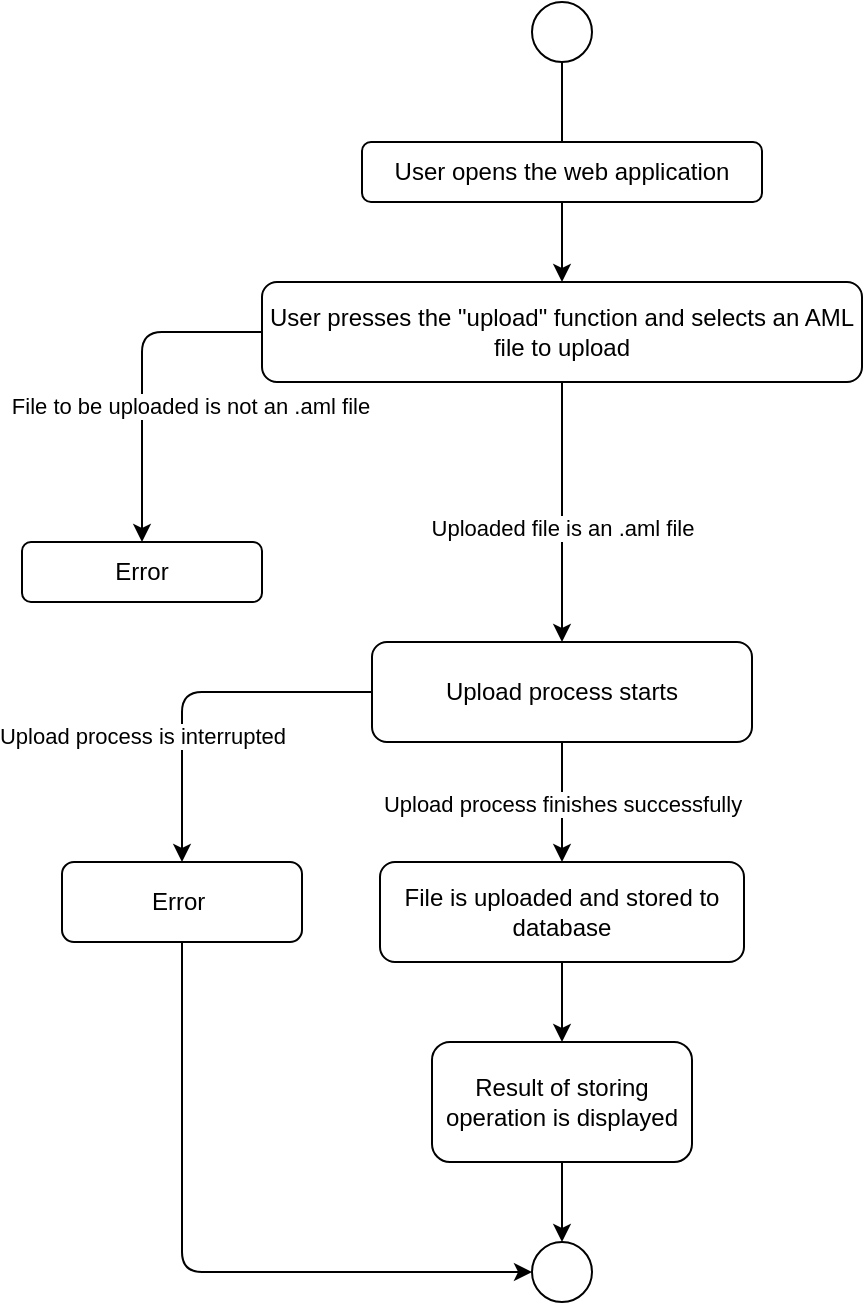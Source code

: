 <mxfile version="13.8.1" type="device" pages="5"><diagram id="QblB50gzP2VDroTkUEsI" name="Upload"><mxGraphModel dx="2062" dy="1122" grid="1" gridSize="10" guides="1" tooltips="1" connect="1" arrows="1" fold="1" page="1" pageScale="1" pageWidth="850" pageHeight="1100" math="0" shadow="0"><root><mxCell id="bCoesJaGyymvz5lcw4OA-0"/><mxCell id="bCoesJaGyymvz5lcw4OA-1" parent="bCoesJaGyymvz5lcw4OA-0"/><mxCell id="nBS0131_76LVm30iGsMd-0" value="" style="ellipse;whiteSpace=wrap;html=1;aspect=fixed;" vertex="1" parent="bCoesJaGyymvz5lcw4OA-1"><mxGeometry x="405" y="20" width="30" height="30" as="geometry"/></mxCell><mxCell id="nBS0131_76LVm30iGsMd-1" value="" style="endArrow=classic;html=1;exitX=0.5;exitY=1;exitDx=0;exitDy=0;" edge="1" parent="bCoesJaGyymvz5lcw4OA-1" source="nBS0131_76LVm30iGsMd-0"><mxGeometry width="50" height="50" relative="1" as="geometry"><mxPoint x="400" y="600" as="sourcePoint"/><mxPoint x="420" y="110" as="targetPoint"/></mxGeometry></mxCell><mxCell id="nBS0131_76LVm30iGsMd-2" value="User opens the web application" style="rounded=1;whiteSpace=wrap;html=1;" vertex="1" parent="bCoesJaGyymvz5lcw4OA-1"><mxGeometry x="320" y="90" width="200" height="30" as="geometry"/></mxCell><mxCell id="nBS0131_76LVm30iGsMd-3" value="" style="endArrow=classic;html=1;exitX=0.5;exitY=1;exitDx=0;exitDy=0;" edge="1" parent="bCoesJaGyymvz5lcw4OA-1" source="nBS0131_76LVm30iGsMd-2"><mxGeometry width="50" height="50" relative="1" as="geometry"><mxPoint x="400" y="600" as="sourcePoint"/><mxPoint x="420" y="160" as="targetPoint"/></mxGeometry></mxCell><mxCell id="nBS0131_76LVm30iGsMd-4" value="User presses the &quot;upload&quot; function and selects an AML file to upload" style="rounded=1;whiteSpace=wrap;html=1;" vertex="1" parent="bCoesJaGyymvz5lcw4OA-1"><mxGeometry x="270" y="160" width="300" height="50" as="geometry"/></mxCell><mxCell id="nBS0131_76LVm30iGsMd-5" value="" style="endArrow=classic;html=1;exitX=0;exitY=0.5;exitDx=0;exitDy=0;entryX=0.5;entryY=0;entryDx=0;entryDy=0;" edge="1" parent="bCoesJaGyymvz5lcw4OA-1" source="nBS0131_76LVm30iGsMd-4" target="nBS0131_76LVm30iGsMd-7"><mxGeometry width="50" height="50" relative="1" as="geometry"><mxPoint x="345" y="210" as="sourcePoint"/><mxPoint x="210" y="320" as="targetPoint"/><Array as="points"><mxPoint x="210" y="185"/></Array></mxGeometry></mxCell><mxCell id="nBS0131_76LVm30iGsMd-6" value="File to be uploaded is not an .aml file" style="edgeLabel;html=1;align=center;verticalAlign=middle;resizable=0;points=[];" vertex="1" connectable="0" parent="nBS0131_76LVm30iGsMd-5"><mxGeometry x="0.372" y="-2" relative="1" as="geometry"><mxPoint x="25.81" y="-16.73" as="offset"/></mxGeometry></mxCell><mxCell id="nBS0131_76LVm30iGsMd-7" value="Error" style="rounded=1;whiteSpace=wrap;html=1;" vertex="1" parent="bCoesJaGyymvz5lcw4OA-1"><mxGeometry x="150" y="290" width="120" height="30" as="geometry"/></mxCell><mxCell id="nBS0131_76LVm30iGsMd-8" value="" style="endArrow=classic;html=1;exitX=0.5;exitY=1;exitDx=0;exitDy=0;entryX=0.5;entryY=0;entryDx=0;entryDy=0;" edge="1" parent="bCoesJaGyymvz5lcw4OA-1" source="nBS0131_76LVm30iGsMd-4" target="nBS0131_76LVm30iGsMd-10"><mxGeometry width="50" height="50" relative="1" as="geometry"><mxPoint x="400" y="590" as="sourcePoint"/><mxPoint x="420" y="350" as="targetPoint"/></mxGeometry></mxCell><mxCell id="nBS0131_76LVm30iGsMd-9" value="Uploaded file is an .aml file" style="edgeLabel;html=1;align=center;verticalAlign=middle;resizable=0;points=[];" vertex="1" connectable="0" parent="nBS0131_76LVm30iGsMd-8"><mxGeometry x="0.443" y="-3" relative="1" as="geometry"><mxPoint x="3" y="-21" as="offset"/></mxGeometry></mxCell><mxCell id="nBS0131_76LVm30iGsMd-10" value="Upload process starts" style="rounded=1;whiteSpace=wrap;html=1;" vertex="1" parent="bCoesJaGyymvz5lcw4OA-1"><mxGeometry x="325" y="340" width="190" height="50" as="geometry"/></mxCell><mxCell id="nBS0131_76LVm30iGsMd-11" value="" style="endArrow=classic;html=1;exitX=0;exitY=0.5;exitDx=0;exitDy=0;entryX=0.5;entryY=0;entryDx=0;entryDy=0;" edge="1" parent="bCoesJaGyymvz5lcw4OA-1" source="nBS0131_76LVm30iGsMd-10" target="nBS0131_76LVm30iGsMd-13"><mxGeometry width="50" height="50" relative="1" as="geometry"><mxPoint x="400" y="480" as="sourcePoint"/><mxPoint x="290" y="480" as="targetPoint"/><Array as="points"><mxPoint x="230" y="365"/></Array></mxGeometry></mxCell><mxCell id="nBS0131_76LVm30iGsMd-12" value="Upload process is interrupted" style="edgeLabel;html=1;align=center;verticalAlign=middle;resizable=0;points=[];" vertex="1" connectable="0" parent="nBS0131_76LVm30iGsMd-11"><mxGeometry x="0.502" y="1" relative="1" as="geometry"><mxPoint x="-21" y="-18.49" as="offset"/></mxGeometry></mxCell><mxCell id="nBS0131_76LVm30iGsMd-13" value="Error&amp;nbsp;" style="rounded=1;whiteSpace=wrap;html=1;" vertex="1" parent="bCoesJaGyymvz5lcw4OA-1"><mxGeometry x="170" y="450" width="120" height="40" as="geometry"/></mxCell><mxCell id="nBS0131_76LVm30iGsMd-14" value="" style="endArrow=classic;html=1;exitX=0.5;exitY=1;exitDx=0;exitDy=0;entryX=0.5;entryY=0;entryDx=0;entryDy=0;" edge="1" parent="bCoesJaGyymvz5lcw4OA-1" source="nBS0131_76LVm30iGsMd-10" target="nBS0131_76LVm30iGsMd-16"><mxGeometry width="50" height="50" relative="1" as="geometry"><mxPoint x="400" y="470" as="sourcePoint"/><mxPoint x="420" y="470" as="targetPoint"/></mxGeometry></mxCell><mxCell id="nBS0131_76LVm30iGsMd-15" value="Upload process finishes successfully" style="edgeLabel;html=1;align=center;verticalAlign=middle;resizable=0;points=[];" vertex="1" connectable="0" parent="nBS0131_76LVm30iGsMd-14"><mxGeometry x="0.575" relative="1" as="geometry"><mxPoint y="-17" as="offset"/></mxGeometry></mxCell><mxCell id="nBS0131_76LVm30iGsMd-16" value="File is uploaded and stored to database" style="rounded=1;whiteSpace=wrap;html=1;" vertex="1" parent="bCoesJaGyymvz5lcw4OA-1"><mxGeometry x="329" y="450" width="182" height="50" as="geometry"/></mxCell><mxCell id="nBS0131_76LVm30iGsMd-17" value="" style="ellipse;whiteSpace=wrap;html=1;aspect=fixed;" vertex="1" parent="bCoesJaGyymvz5lcw4OA-1"><mxGeometry x="405" y="640" width="30" height="30" as="geometry"/></mxCell><mxCell id="nBS0131_76LVm30iGsMd-18" value="" style="endArrow=classic;html=1;entryX=0.5;entryY=0;entryDx=0;entryDy=0;exitX=0.5;exitY=1;exitDx=0;exitDy=0;" edge="1" parent="bCoesJaGyymvz5lcw4OA-1" source="nBS0131_76LVm30iGsMd-16" target="2IuAMA61cSOe6uI3YI4h-0"><mxGeometry width="50" height="50" relative="1" as="geometry"><mxPoint x="400" y="470" as="sourcePoint"/><mxPoint x="450" y="420" as="targetPoint"/></mxGeometry></mxCell><mxCell id="nBS0131_76LVm30iGsMd-19" value="" style="endArrow=classic;html=1;exitX=0.5;exitY=1;exitDx=0;exitDy=0;entryX=0;entryY=0.5;entryDx=0;entryDy=0;" edge="1" parent="bCoesJaGyymvz5lcw4OA-1" source="nBS0131_76LVm30iGsMd-13" target="nBS0131_76LVm30iGsMd-17"><mxGeometry width="50" height="50" relative="1" as="geometry"><mxPoint x="400" y="470" as="sourcePoint"/><mxPoint x="450" y="420" as="targetPoint"/><Array as="points"><mxPoint x="230" y="655"/></Array></mxGeometry></mxCell><mxCell id="2IuAMA61cSOe6uI3YI4h-0" value="Result of storing operation is displayed" style="rounded=1;whiteSpace=wrap;html=1;" vertex="1" parent="bCoesJaGyymvz5lcw4OA-1"><mxGeometry x="355" y="540" width="130" height="60" as="geometry"/></mxCell><mxCell id="2IuAMA61cSOe6uI3YI4h-1" value="" style="endArrow=classic;html=1;exitX=0.5;exitY=1;exitDx=0;exitDy=0;entryX=0.5;entryY=0;entryDx=0;entryDy=0;" edge="1" parent="bCoesJaGyymvz5lcw4OA-1" source="2IuAMA61cSOe6uI3YI4h-0" target="nBS0131_76LVm30iGsMd-17"><mxGeometry width="50" height="50" relative="1" as="geometry"><mxPoint x="400" y="500" as="sourcePoint"/><mxPoint x="450" y="450" as="targetPoint"/></mxGeometry></mxCell></root></mxGraphModel></diagram><diagram id="zWYCKtbYff1-IFa2ipEL" name="Search"><mxGraphModel dx="1718" dy="935" grid="1" gridSize="10" guides="1" tooltips="1" connect="1" arrows="1" fold="1" page="1" pageScale="1" pageWidth="850" pageHeight="1100" math="0" shadow="0"><root><mxCell id="0"/><mxCell id="1" parent="0"/><mxCell id="rAhz2WQ51i1H5vEFmSAV-1" value="" style="ellipse;whiteSpace=wrap;html=1;aspect=fixed;" vertex="1" parent="1"><mxGeometry x="405" y="20" width="30" height="30" as="geometry"/></mxCell><mxCell id="rAhz2WQ51i1H5vEFmSAV-2" value="" style="endArrow=classic;html=1;exitX=0.5;exitY=1;exitDx=0;exitDy=0;" edge="1" parent="1" source="rAhz2WQ51i1H5vEFmSAV-1"><mxGeometry width="50" height="50" relative="1" as="geometry"><mxPoint x="400" y="600" as="sourcePoint"/><mxPoint x="420" y="110" as="targetPoint"/></mxGeometry></mxCell><mxCell id="rAhz2WQ51i1H5vEFmSAV-3" value="User opens the web application" style="rounded=1;whiteSpace=wrap;html=1;" vertex="1" parent="1"><mxGeometry x="320" y="90" width="200" height="30" as="geometry"/></mxCell><mxCell id="rAhz2WQ51i1H5vEFmSAV-4" value="" style="endArrow=classic;html=1;exitX=0.5;exitY=1;exitDx=0;exitDy=0;" edge="1" parent="1" source="rAhz2WQ51i1H5vEFmSAV-3"><mxGeometry width="50" height="50" relative="1" as="geometry"><mxPoint x="400" y="600" as="sourcePoint"/><mxPoint x="420" y="160" as="targetPoint"/></mxGeometry></mxCell><mxCell id="rAhz2WQ51i1H5vEFmSAV-5" value="User enters an ID into the search bar" style="rounded=1;whiteSpace=wrap;html=1;" vertex="1" parent="1"><mxGeometry x="310" y="160" width="220" height="30" as="geometry"/></mxCell><mxCell id="rAhz2WQ51i1H5vEFmSAV-10" value="" style="endArrow=classic;html=1;exitX=0;exitY=0.5;exitDx=0;exitDy=0;entryX=0.5;entryY=0;entryDx=0;entryDy=0;" edge="1" parent="1" source="rAhz2WQ51i1H5vEFmSAV-5" target="rAhz2WQ51i1H5vEFmSAV-13"><mxGeometry width="50" height="50" relative="1" as="geometry"><mxPoint x="345" y="210" as="sourcePoint"/><mxPoint x="210" y="320" as="targetPoint"/><Array as="points"><mxPoint x="210" y="175"/></Array></mxGeometry></mxCell><mxCell id="rAhz2WQ51i1H5vEFmSAV-11" value="No AML file with this ID &lt;br&gt;exists in the database" style="edgeLabel;html=1;align=center;verticalAlign=middle;resizable=0;points=[];" vertex="1" connectable="0" parent="rAhz2WQ51i1H5vEFmSAV-10"><mxGeometry x="0.372" y="-2" relative="1" as="geometry"><mxPoint x="2.0" y="-16.73" as="offset"/></mxGeometry></mxCell><mxCell id="rAhz2WQ51i1H5vEFmSAV-13" value="Search result is empty" style="rounded=1;whiteSpace=wrap;html=1;" vertex="1" parent="1"><mxGeometry x="150" y="290" width="120" height="30" as="geometry"/></mxCell><mxCell id="rAhz2WQ51i1H5vEFmSAV-14" value="" style="endArrow=classic;html=1;exitX=0.5;exitY=1;exitDx=0;exitDy=0;entryX=0.5;entryY=0;entryDx=0;entryDy=0;" edge="1" parent="1" source="rAhz2WQ51i1H5vEFmSAV-5" target="rAhz2WQ51i1H5vEFmSAV-16"><mxGeometry width="50" height="50" relative="1" as="geometry"><mxPoint x="400" y="590" as="sourcePoint"/><mxPoint x="420" y="350" as="targetPoint"/></mxGeometry></mxCell><mxCell id="rAhz2WQ51i1H5vEFmSAV-15" value="AML file/s with this ID is found&amp;nbsp;&lt;br&gt;in the database" style="edgeLabel;html=1;align=center;verticalAlign=middle;resizable=0;points=[];" vertex="1" connectable="0" parent="rAhz2WQ51i1H5vEFmSAV-14"><mxGeometry x="0.443" y="-3" relative="1" as="geometry"><mxPoint x="3" y="-48.33" as="offset"/></mxGeometry></mxCell><mxCell id="rAhz2WQ51i1H5vEFmSAV-16" value="Search result displays basic information about the found file/s" style="rounded=1;whiteSpace=wrap;html=1;" vertex="1" parent="1"><mxGeometry x="325" y="340" width="190" height="50" as="geometry"/></mxCell><mxCell id="rAhz2WQ51i1H5vEFmSAV-19" value="" style="endArrow=classic;html=1;exitX=0;exitY=0.5;exitDx=0;exitDy=0;entryX=0.5;entryY=0;entryDx=0;entryDy=0;" edge="1" parent="1" source="rAhz2WQ51i1H5vEFmSAV-16" target="rAhz2WQ51i1H5vEFmSAV-22"><mxGeometry width="50" height="50" relative="1" as="geometry"><mxPoint x="400" y="480" as="sourcePoint"/><mxPoint x="290" y="480" as="targetPoint"/><Array as="points"><mxPoint x="230" y="365"/></Array></mxGeometry></mxCell><mxCell id="rAhz2WQ51i1H5vEFmSAV-21" value="User chooses to view/edit file content&amp;nbsp;" style="edgeLabel;html=1;align=center;verticalAlign=middle;resizable=0;points=[];" vertex="1" connectable="0" parent="rAhz2WQ51i1H5vEFmSAV-19"><mxGeometry x="0.502" y="1" relative="1" as="geometry"><mxPoint x="-11" y="5.0" as="offset"/></mxGeometry></mxCell><mxCell id="rAhz2WQ51i1H5vEFmSAV-22" value="Editing view of the chosen file is opened" style="rounded=1;whiteSpace=wrap;html=1;" vertex="1" parent="1"><mxGeometry x="170" y="450" width="120" height="40" as="geometry"/></mxCell><mxCell id="rAhz2WQ51i1H5vEFmSAV-28" value="" style="ellipse;whiteSpace=wrap;html=1;aspect=fixed;" vertex="1" parent="1"><mxGeometry x="405" y="510" width="30" height="30" as="geometry"/></mxCell><mxCell id="rAhz2WQ51i1H5vEFmSAV-29" value="" style="endArrow=classic;html=1;entryX=0.5;entryY=0;entryDx=0;entryDy=0;exitX=0.5;exitY=1;exitDx=0;exitDy=0;" edge="1" parent="1" source="rAhz2WQ51i1H5vEFmSAV-16" target="rAhz2WQ51i1H5vEFmSAV-28"><mxGeometry width="50" height="50" relative="1" as="geometry"><mxPoint x="420" y="500" as="sourcePoint"/><mxPoint x="450" y="420" as="targetPoint"/></mxGeometry></mxCell><mxCell id="rAhz2WQ51i1H5vEFmSAV-30" value="" style="endArrow=classic;html=1;exitX=0.5;exitY=1;exitDx=0;exitDy=0;entryX=0;entryY=0.5;entryDx=0;entryDy=0;" edge="1" parent="1" source="rAhz2WQ51i1H5vEFmSAV-22" target="rAhz2WQ51i1H5vEFmSAV-28"><mxGeometry width="50" height="50" relative="1" as="geometry"><mxPoint x="400" y="470" as="sourcePoint"/><mxPoint x="450" y="420" as="targetPoint"/><Array as="points"><mxPoint x="230" y="525"/></Array></mxGeometry></mxCell></root></mxGraphModel></diagram><diagram id="KhWuVSaKpvGSyxSG4uHW" name="Edit"><mxGraphModel dx="2062" dy="1122" grid="1" gridSize="10" guides="1" tooltips="1" connect="1" arrows="1" fold="1" page="1" pageScale="1" pageWidth="850" pageHeight="1100" math="0" shadow="0"><root><mxCell id="yAI3gQiBTokKuK7Dn2Uf-0"/><mxCell id="yAI3gQiBTokKuK7Dn2Uf-1" parent="yAI3gQiBTokKuK7Dn2Uf-0"/><mxCell id="yAI3gQiBTokKuK7Dn2Uf-2" value="" style="ellipse;whiteSpace=wrap;html=1;aspect=fixed;" vertex="1" parent="yAI3gQiBTokKuK7Dn2Uf-1"><mxGeometry x="405" y="20" width="30" height="30" as="geometry"/></mxCell><mxCell id="yAI3gQiBTokKuK7Dn2Uf-3" value="" style="endArrow=classic;html=1;exitX=0.5;exitY=1;exitDx=0;exitDy=0;" edge="1" parent="yAI3gQiBTokKuK7Dn2Uf-1" source="yAI3gQiBTokKuK7Dn2Uf-2"><mxGeometry width="50" height="50" relative="1" as="geometry"><mxPoint x="400" y="600" as="sourcePoint"/><mxPoint x="420" y="110" as="targetPoint"/></mxGeometry></mxCell><mxCell id="yAI3gQiBTokKuK7Dn2Uf-4" value="User opens the web application" style="rounded=1;whiteSpace=wrap;html=1;" vertex="1" parent="yAI3gQiBTokKuK7Dn2Uf-1"><mxGeometry x="320" y="90" width="200" height="30" as="geometry"/></mxCell><mxCell id="yAI3gQiBTokKuK7Dn2Uf-5" value="" style="endArrow=classic;html=1;exitX=0.5;exitY=1;exitDx=0;exitDy=0;" edge="1" parent="yAI3gQiBTokKuK7Dn2Uf-1" source="yAI3gQiBTokKuK7Dn2Uf-4"><mxGeometry width="50" height="50" relative="1" as="geometry"><mxPoint x="400" y="600" as="sourcePoint"/><mxPoint x="420" y="160" as="targetPoint"/></mxGeometry></mxCell><mxCell id="yAI3gQiBTokKuK7Dn2Uf-6" value="User presses the &quot;Edit&quot; function of an existing&lt;br&gt;AML document" style="rounded=1;whiteSpace=wrap;html=1;" vertex="1" parent="yAI3gQiBTokKuK7Dn2Uf-1"><mxGeometry x="270" y="160" width="300" height="50" as="geometry"/></mxCell><mxCell id="yAI3gQiBTokKuK7Dn2Uf-10" value="" style="endArrow=classic;html=1;exitX=0.5;exitY=1;exitDx=0;exitDy=0;entryX=0.5;entryY=0;entryDx=0;entryDy=0;" edge="1" parent="yAI3gQiBTokKuK7Dn2Uf-1" source="yAI3gQiBTokKuK7Dn2Uf-6" target="yAI3gQiBTokKuK7Dn2Uf-12"><mxGeometry width="50" height="50" relative="1" as="geometry"><mxPoint x="400" y="590" as="sourcePoint"/><mxPoint x="420" y="350" as="targetPoint"/></mxGeometry></mxCell><mxCell id="yAI3gQiBTokKuK7Dn2Uf-12" value="Content of the file is loaded into a text area. Content is formatted in Pretty Print XML" style="rounded=1;whiteSpace=wrap;html=1;" vertex="1" parent="yAI3gQiBTokKuK7Dn2Uf-1"><mxGeometry x="295" y="260" width="250" height="50" as="geometry"/></mxCell><mxCell id="yAI3gQiBTokKuK7Dn2Uf-16" value="" style="endArrow=classic;html=1;exitX=0.5;exitY=1;exitDx=0;exitDy=0;entryX=0.5;entryY=0;entryDx=0;entryDy=0;" edge="1" parent="yAI3gQiBTokKuK7Dn2Uf-1" source="yAI3gQiBTokKuK7Dn2Uf-12" target="yAI3gQiBTokKuK7Dn2Uf-18"><mxGeometry width="50" height="50" relative="1" as="geometry"><mxPoint x="400" y="470" as="sourcePoint"/><mxPoint x="420" y="470" as="targetPoint"/></mxGeometry></mxCell><mxCell id="yAI3gQiBTokKuK7Dn2Uf-18" value="User can make any changes to the document in the text area." style="rounded=1;whiteSpace=wrap;html=1;" vertex="1" parent="yAI3gQiBTokKuK7Dn2Uf-1"><mxGeometry x="320" y="360" width="200" height="50" as="geometry"/></mxCell><mxCell id="yAI3gQiBTokKuK7Dn2Uf-19" value="" style="ellipse;whiteSpace=wrap;html=1;aspect=fixed;" vertex="1" parent="yAI3gQiBTokKuK7Dn2Uf-1"><mxGeometry x="405" y="660" width="30" height="30" as="geometry"/></mxCell><mxCell id="yAI3gQiBTokKuK7Dn2Uf-20" value="" style="endArrow=classic;html=1;exitX=0.5;exitY=1;exitDx=0;exitDy=0;entryX=0.5;entryY=0;entryDx=0;entryDy=0;" edge="1" parent="yAI3gQiBTokKuK7Dn2Uf-1" source="yAI3gQiBTokKuK7Dn2Uf-18" target="lMfOy883f0gtDGl48X7I-5"><mxGeometry width="50" height="50" relative="1" as="geometry"><mxPoint x="400" y="470" as="sourcePoint"/><mxPoint x="420" y="540" as="targetPoint"/></mxGeometry></mxCell><mxCell id="lMfOy883f0gtDGl48X7I-3" value="User discards his changes" style="edgeLabel;html=1;align=center;verticalAlign=middle;resizable=0;points=[];" vertex="1" connectable="0" parent="yAI3gQiBTokKuK7Dn2Uf-20"><mxGeometry x="-0.421" y="-1" relative="1" as="geometry"><mxPoint x="1" y="22" as="offset"/></mxGeometry></mxCell><mxCell id="lMfOy883f0gtDGl48X7I-0" value="" style="endArrow=classic;html=1;exitX=0;exitY=0.5;exitDx=0;exitDy=0;" edge="1" parent="yAI3gQiBTokKuK7Dn2Uf-1" source="yAI3gQiBTokKuK7Dn2Uf-18" target="lMfOy883f0gtDGl48X7I-1"><mxGeometry width="50" height="50" relative="1" as="geometry"><mxPoint x="400" y="390" as="sourcePoint"/><mxPoint x="280" y="440" as="targetPoint"/><Array as="points"><mxPoint x="248" y="385"/></Array></mxGeometry></mxCell><mxCell id="lMfOy883f0gtDGl48X7I-2" value="&lt;span style=&quot;font-size: 12px ; background-color: rgb(248 , 249 , 250)&quot;&gt;User saves his changes&lt;/span&gt;" style="edgeLabel;html=1;align=center;verticalAlign=middle;resizable=0;points=[];" vertex="1" connectable="0" parent="lMfOy883f0gtDGl48X7I-0"><mxGeometry x="0.355" y="-1" relative="1" as="geometry"><mxPoint y="-8.68" as="offset"/></mxGeometry></mxCell><mxCell id="lMfOy883f0gtDGl48X7I-1" value="Changed file is saved to database" style="rounded=1;whiteSpace=wrap;html=1;" vertex="1" parent="yAI3gQiBTokKuK7Dn2Uf-1"><mxGeometry x="175" y="480" width="145" height="50" as="geometry"/></mxCell><mxCell id="lMfOy883f0gtDGl48X7I-5" value="Text area can be closed" style="rounded=1;whiteSpace=wrap;html=1;" vertex="1" parent="yAI3gQiBTokKuK7Dn2Uf-1"><mxGeometry x="360" y="560" width="120" height="40" as="geometry"/></mxCell><mxCell id="lMfOy883f0gtDGl48X7I-7" value="" style="endArrow=classic;html=1;exitX=0.5;exitY=1;exitDx=0;exitDy=0;entryX=0.5;entryY=0;entryDx=0;entryDy=0;" edge="1" parent="yAI3gQiBTokKuK7Dn2Uf-1" source="lMfOy883f0gtDGl48X7I-5" target="yAI3gQiBTokKuK7Dn2Uf-19"><mxGeometry width="50" height="50" relative="1" as="geometry"><mxPoint x="400" y="370" as="sourcePoint"/><mxPoint x="450" y="320" as="targetPoint"/></mxGeometry></mxCell><mxCell id="lMfOy883f0gtDGl48X7I-8" value="" style="endArrow=classic;html=1;exitX=0.5;exitY=1;exitDx=0;exitDy=0;entryX=0;entryY=0.5;entryDx=0;entryDy=0;" edge="1" parent="yAI3gQiBTokKuK7Dn2Uf-1" source="lMfOy883f0gtDGl48X7I-1" target="lMfOy883f0gtDGl48X7I-5"><mxGeometry width="50" height="50" relative="1" as="geometry"><mxPoint x="400" y="370" as="sourcePoint"/><mxPoint x="450" y="320" as="targetPoint"/><Array as="points"><mxPoint x="248" y="580"/></Array></mxGeometry></mxCell></root></mxGraphModel></diagram><diagram id="IMmM-YBYDUWECEkT-kr3" name="Download"><mxGraphModel dx="2062" dy="1122" grid="1" gridSize="10" guides="1" tooltips="1" connect="1" arrows="1" fold="1" page="1" pageScale="1" pageWidth="850" pageHeight="1100" math="0" shadow="0"><root><mxCell id="AbexrFKHcj5DVIRRoBYX-0"/><mxCell id="AbexrFKHcj5DVIRRoBYX-1" parent="AbexrFKHcj5DVIRRoBYX-0"/><mxCell id="AbexrFKHcj5DVIRRoBYX-2" value="" style="ellipse;whiteSpace=wrap;html=1;aspect=fixed;" vertex="1" parent="AbexrFKHcj5DVIRRoBYX-1"><mxGeometry x="405" y="20" width="30" height="30" as="geometry"/></mxCell><mxCell id="AbexrFKHcj5DVIRRoBYX-3" value="" style="endArrow=classic;html=1;exitX=0.5;exitY=1;exitDx=0;exitDy=0;" edge="1" parent="AbexrFKHcj5DVIRRoBYX-1" source="AbexrFKHcj5DVIRRoBYX-2"><mxGeometry width="50" height="50" relative="1" as="geometry"><mxPoint x="400" y="600" as="sourcePoint"/><mxPoint x="420" y="110" as="targetPoint"/></mxGeometry></mxCell><mxCell id="AbexrFKHcj5DVIRRoBYX-4" value="User opens the web application" style="rounded=1;whiteSpace=wrap;html=1;" vertex="1" parent="AbexrFKHcj5DVIRRoBYX-1"><mxGeometry x="320" y="90" width="200" height="30" as="geometry"/></mxCell><mxCell id="AbexrFKHcj5DVIRRoBYX-5" value="" style="endArrow=classic;html=1;exitX=0.5;exitY=1;exitDx=0;exitDy=0;" edge="1" parent="AbexrFKHcj5DVIRRoBYX-1" source="AbexrFKHcj5DVIRRoBYX-4"><mxGeometry width="50" height="50" relative="1" as="geometry"><mxPoint x="400" y="600" as="sourcePoint"/><mxPoint x="420" y="160" as="targetPoint"/></mxGeometry></mxCell><mxCell id="AbexrFKHcj5DVIRRoBYX-6" value="User uses the download function on an existing AML document" style="rounded=1;whiteSpace=wrap;html=1;" vertex="1" parent="AbexrFKHcj5DVIRRoBYX-1"><mxGeometry x="310" y="160" width="220" height="30" as="geometry"/></mxCell><mxCell id="AbexrFKHcj5DVIRRoBYX-10" value="" style="endArrow=classic;html=1;exitX=0.5;exitY=1;exitDx=0;exitDy=0;entryX=0.5;entryY=0;entryDx=0;entryDy=0;" edge="1" parent="AbexrFKHcj5DVIRRoBYX-1" source="AbexrFKHcj5DVIRRoBYX-6" target="AbexrFKHcj5DVIRRoBYX-12"><mxGeometry width="50" height="50" relative="1" as="geometry"><mxPoint x="400" y="590" as="sourcePoint"/><mxPoint x="420" y="350" as="targetPoint"/></mxGeometry></mxCell><mxCell id="AbexrFKHcj5DVIRRoBYX-12" value="Download process for the .aml file starts in the browser" style="rounded=1;whiteSpace=wrap;html=1;" vertex="1" parent="AbexrFKHcj5DVIRRoBYX-1"><mxGeometry x="325" y="240" width="190" height="50" as="geometry"/></mxCell><mxCell id="AbexrFKHcj5DVIRRoBYX-13" value="" style="endArrow=classic;html=1;exitX=0;exitY=0.5;exitDx=0;exitDy=0;entryX=0.5;entryY=0;entryDx=0;entryDy=0;" edge="1" parent="AbexrFKHcj5DVIRRoBYX-1" source="AbexrFKHcj5DVIRRoBYX-12" target="AbexrFKHcj5DVIRRoBYX-15"><mxGeometry width="50" height="50" relative="1" as="geometry"><mxPoint x="400" y="480" as="sourcePoint"/><mxPoint x="290" y="480" as="targetPoint"/><Array as="points"><mxPoint x="230" y="265"/></Array></mxGeometry></mxCell><mxCell id="AbexrFKHcj5DVIRRoBYX-14" value="User chooses to interrupt the&lt;br&gt;download process&amp;nbsp;" style="edgeLabel;html=1;align=center;verticalAlign=middle;resizable=0;points=[];" vertex="1" connectable="0" parent="AbexrFKHcj5DVIRRoBYX-13"><mxGeometry x="0.502" y="1" relative="1" as="geometry"><mxPoint x="-1" y="5" as="offset"/></mxGeometry></mxCell><mxCell id="AbexrFKHcj5DVIRRoBYX-15" value="Editing view of the chosen file is opened" style="rounded=1;whiteSpace=wrap;html=1;" vertex="1" parent="AbexrFKHcj5DVIRRoBYX-1"><mxGeometry x="170" y="380" width="120" height="40" as="geometry"/></mxCell><mxCell id="AbexrFKHcj5DVIRRoBYX-16" value="" style="ellipse;whiteSpace=wrap;html=1;aspect=fixed;" vertex="1" parent="AbexrFKHcj5DVIRRoBYX-1"><mxGeometry x="405" y="480" width="30" height="30" as="geometry"/></mxCell><mxCell id="AbexrFKHcj5DVIRRoBYX-18" value="" style="endArrow=classic;html=1;exitX=0.5;exitY=1;exitDx=0;exitDy=0;entryX=0;entryY=0.5;entryDx=0;entryDy=0;" edge="1" parent="AbexrFKHcj5DVIRRoBYX-1" source="AbexrFKHcj5DVIRRoBYX-15" target="AbexrFKHcj5DVIRRoBYX-16"><mxGeometry width="50" height="50" relative="1" as="geometry"><mxPoint x="400" y="470" as="sourcePoint"/><mxPoint x="450" y="420" as="targetPoint"/><Array as="points"><mxPoint x="230" y="495"/></Array></mxGeometry></mxCell><mxCell id="6rKpPRx0x9MU6uwGBiUG-0" value="Download process finishes. File can be used locally by user." style="rounded=1;whiteSpace=wrap;html=1;" vertex="1" parent="AbexrFKHcj5DVIRRoBYX-1"><mxGeometry x="320" y="370" width="200" height="60" as="geometry"/></mxCell><mxCell id="6rKpPRx0x9MU6uwGBiUG-1" value="" style="endArrow=classic;html=1;exitX=0.5;exitY=1;exitDx=0;exitDy=0;entryX=0.5;entryY=0;entryDx=0;entryDy=0;" edge="1" parent="AbexrFKHcj5DVIRRoBYX-1" source="AbexrFKHcj5DVIRRoBYX-12" target="6rKpPRx0x9MU6uwGBiUG-0"><mxGeometry width="50" height="50" relative="1" as="geometry"><mxPoint x="400" y="270" as="sourcePoint"/><mxPoint x="450" y="220" as="targetPoint"/></mxGeometry></mxCell><mxCell id="6rKpPRx0x9MU6uwGBiUG-2" value="" style="endArrow=classic;html=1;exitX=0.5;exitY=1;exitDx=0;exitDy=0;entryX=0.5;entryY=0;entryDx=0;entryDy=0;" edge="1" parent="AbexrFKHcj5DVIRRoBYX-1" source="6rKpPRx0x9MU6uwGBiUG-0" target="AbexrFKHcj5DVIRRoBYX-16"><mxGeometry width="50" height="50" relative="1" as="geometry"><mxPoint x="400" y="270" as="sourcePoint"/><mxPoint x="450" y="220" as="targetPoint"/></mxGeometry></mxCell></root></mxGraphModel></diagram><diagram id="Ln44dIs-Km9X6qHdNT8X" name="Delete"><mxGraphModel dx="2062" dy="1122" grid="1" gridSize="10" guides="1" tooltips="1" connect="1" arrows="1" fold="1" page="1" pageScale="1" pageWidth="850" pageHeight="1100" math="0" shadow="0"><root><mxCell id="t7LAyWj7Yv2EKC46zr2v-0"/><mxCell id="t7LAyWj7Yv2EKC46zr2v-1" parent="t7LAyWj7Yv2EKC46zr2v-0"/><mxCell id="l8dFlP3V7-xbQoJoXcge-0" value="" style="ellipse;whiteSpace=wrap;html=1;aspect=fixed;" vertex="1" parent="t7LAyWj7Yv2EKC46zr2v-1"><mxGeometry x="405" y="20" width="30" height="30" as="geometry"/></mxCell><mxCell id="l8dFlP3V7-xbQoJoXcge-1" value="" style="endArrow=classic;html=1;exitX=0.5;exitY=1;exitDx=0;exitDy=0;" edge="1" parent="t7LAyWj7Yv2EKC46zr2v-1" source="l8dFlP3V7-xbQoJoXcge-0"><mxGeometry width="50" height="50" relative="1" as="geometry"><mxPoint x="400" y="600" as="sourcePoint"/><mxPoint x="420" y="110" as="targetPoint"/></mxGeometry></mxCell><mxCell id="l8dFlP3V7-xbQoJoXcge-2" value="User opens the web application" style="rounded=1;whiteSpace=wrap;html=1;" vertex="1" parent="t7LAyWj7Yv2EKC46zr2v-1"><mxGeometry x="320" y="90" width="200" height="30" as="geometry"/></mxCell><mxCell id="l8dFlP3V7-xbQoJoXcge-3" value="" style="endArrow=classic;html=1;exitX=0.5;exitY=1;exitDx=0;exitDy=0;" edge="1" parent="t7LAyWj7Yv2EKC46zr2v-1" source="l8dFlP3V7-xbQoJoXcge-2"><mxGeometry width="50" height="50" relative="1" as="geometry"><mxPoint x="400" y="600" as="sourcePoint"/><mxPoint x="420" y="160" as="targetPoint"/></mxGeometry></mxCell><mxCell id="l8dFlP3V7-xbQoJoXcge-4" value="User presses the &quot;Delete&quot;&amp;nbsp; function of an existing&lt;br&gt;AML document" style="rounded=1;whiteSpace=wrap;html=1;" vertex="1" parent="t7LAyWj7Yv2EKC46zr2v-1"><mxGeometry x="270" y="160" width="300" height="50" as="geometry"/></mxCell><mxCell id="l8dFlP3V7-xbQoJoXcge-5" value="" style="endArrow=classic;html=1;exitX=0.5;exitY=1;exitDx=0;exitDy=0;entryX=0.5;entryY=0;entryDx=0;entryDy=0;" edge="1" parent="t7LAyWj7Yv2EKC46zr2v-1" source="l8dFlP3V7-xbQoJoXcge-4" target="l8dFlP3V7-xbQoJoXcge-6"><mxGeometry width="50" height="50" relative="1" as="geometry"><mxPoint x="400" y="590" as="sourcePoint"/><mxPoint x="420" y="350" as="targetPoint"/></mxGeometry></mxCell><mxCell id="l8dFlP3V7-xbQoJoXcge-6" value="Confirmation dialog is opened" style="rounded=1;whiteSpace=wrap;html=1;" vertex="1" parent="t7LAyWj7Yv2EKC46zr2v-1"><mxGeometry x="295" y="260" width="250" height="50" as="geometry"/></mxCell><mxCell id="l8dFlP3V7-xbQoJoXcge-7" value="" style="endArrow=classic;html=1;exitX=1;exitY=0.5;exitDx=0;exitDy=0;entryX=1;entryY=0.5;entryDx=0;entryDy=0;" edge="1" parent="t7LAyWj7Yv2EKC46zr2v-1" target="l8dFlP3V7-xbQoJoXcge-9"><mxGeometry width="50" height="50" relative="1" as="geometry"><mxPoint x="545" y="285" as="sourcePoint"/><mxPoint x="490" y="460" as="targetPoint"/><Array as="points"><mxPoint x="600" y="285"/><mxPoint x="600" y="390"/><mxPoint x="600" y="465"/></Array></mxGeometry></mxCell><mxCell id="18R-ckJSKET6BYUqJYOh-0" value="&lt;font style=&quot;font-size: 12px&quot;&gt;User rejects deletion&lt;/font&gt;" style="edgeLabel;html=1;align=center;verticalAlign=middle;resizable=0;points=[];" vertex="1" connectable="0" parent="l8dFlP3V7-xbQoJoXcge-7"><mxGeometry x="-0.52" y="-1" relative="1" as="geometry"><mxPoint x="1" y="54" as="offset"/></mxGeometry></mxCell><mxCell id="l8dFlP3V7-xbQoJoXcge-9" value="" style="ellipse;whiteSpace=wrap;html=1;aspect=fixed;" vertex="1" parent="t7LAyWj7Yv2EKC46zr2v-1"><mxGeometry x="410" y="450" width="30" height="30" as="geometry"/></mxCell><mxCell id="l8dFlP3V7-xbQoJoXcge-12" value="" style="endArrow=classic;html=1;exitX=0;exitY=0.5;exitDx=0;exitDy=0;" edge="1" parent="t7LAyWj7Yv2EKC46zr2v-1" source="l8dFlP3V7-xbQoJoXcge-6" target="l8dFlP3V7-xbQoJoXcge-14"><mxGeometry width="50" height="50" relative="1" as="geometry"><mxPoint x="400" y="390" as="sourcePoint"/><mxPoint x="280" y="440" as="targetPoint"/><Array as="points"><mxPoint x="248" y="285"/></Array></mxGeometry></mxCell><mxCell id="l8dFlP3V7-xbQoJoXcge-13" value="&lt;span style=&quot;font-size: 12px ; background-color: rgb(248 , 249 , 250)&quot;&gt;User confirms deletion&lt;br&gt;&lt;/span&gt;" style="edgeLabel;html=1;align=center;verticalAlign=middle;resizable=0;points=[];" vertex="1" connectable="0" parent="l8dFlP3V7-xbQoJoXcge-12"><mxGeometry x="0.355" y="-1" relative="1" as="geometry"><mxPoint x="-26.88" y="0.01" as="offset"/></mxGeometry></mxCell><mxCell id="l8dFlP3V7-xbQoJoXcge-14" value="File is deleted from Database" style="rounded=1;whiteSpace=wrap;html=1;" vertex="1" parent="t7LAyWj7Yv2EKC46zr2v-1"><mxGeometry x="175" y="330" width="145" height="40" as="geometry"/></mxCell><mxCell id="18R-ckJSKET6BYUqJYOh-1" value="&lt;span style=&quot;color: rgb(0 , 0 , 0) ; font-family: &amp;#34;helvetica&amp;#34; ; font-size: 12px ; font-style: normal ; font-weight: 400 ; letter-spacing: normal ; text-align: center ; text-indent: 0px ; text-transform: none ; word-spacing: 0px ; background-color: rgb(248 , 249 , 250) ; display: inline ; float: none&quot;&gt;Status of deletion is displayed&lt;/span&gt;" style="rounded=1;whiteSpace=wrap;html=1;" vertex="1" parent="t7LAyWj7Yv2EKC46zr2v-1"><mxGeometry x="152.5" y="400" width="190" height="30" as="geometry"/></mxCell><mxCell id="18R-ckJSKET6BYUqJYOh-2" value="" style="endArrow=classic;html=1;exitX=0.5;exitY=1;exitDx=0;exitDy=0;entryX=0.5;entryY=0;entryDx=0;entryDy=0;" edge="1" parent="t7LAyWj7Yv2EKC46zr2v-1" source="l8dFlP3V7-xbQoJoXcge-14" target="18R-ckJSKET6BYUqJYOh-1"><mxGeometry width="50" height="50" relative="1" as="geometry"><mxPoint x="400" y="400" as="sourcePoint"/><mxPoint x="450" y="350" as="targetPoint"/></mxGeometry></mxCell><mxCell id="18R-ckJSKET6BYUqJYOh-3" value="" style="endArrow=classic;html=1;exitX=0.5;exitY=1;exitDx=0;exitDy=0;entryX=0;entryY=0.5;entryDx=0;entryDy=0;" edge="1" parent="t7LAyWj7Yv2EKC46zr2v-1" source="18R-ckJSKET6BYUqJYOh-1" target="l8dFlP3V7-xbQoJoXcge-9"><mxGeometry width="50" height="50" relative="1" as="geometry"><mxPoint x="400" y="400" as="sourcePoint"/><mxPoint x="450" y="350" as="targetPoint"/><Array as="points"><mxPoint x="248" y="465"/></Array></mxGeometry></mxCell></root></mxGraphModel></diagram></mxfile>